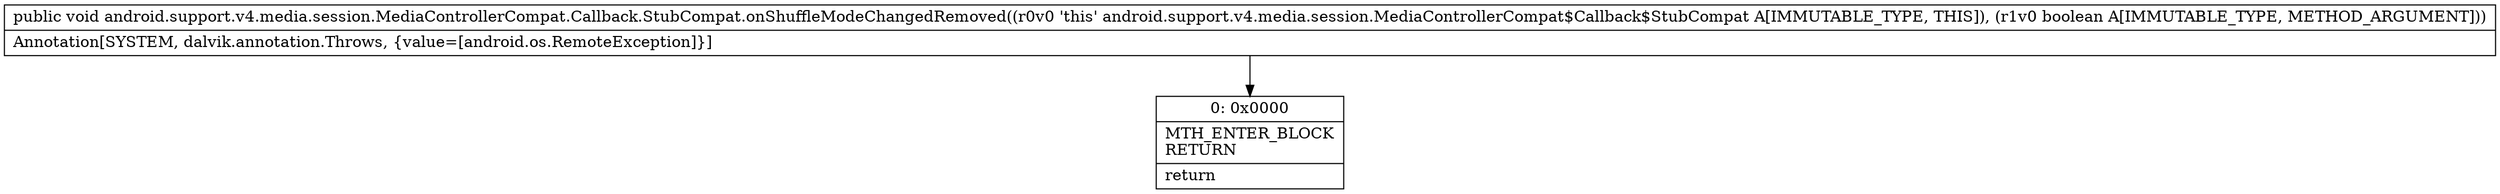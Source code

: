 digraph "CFG forandroid.support.v4.media.session.MediaControllerCompat.Callback.StubCompat.onShuffleModeChangedRemoved(Z)V" {
Node_0 [shape=record,label="{0\:\ 0x0000|MTH_ENTER_BLOCK\lRETURN\l|return\l}"];
MethodNode[shape=record,label="{public void android.support.v4.media.session.MediaControllerCompat.Callback.StubCompat.onShuffleModeChangedRemoved((r0v0 'this' android.support.v4.media.session.MediaControllerCompat$Callback$StubCompat A[IMMUTABLE_TYPE, THIS]), (r1v0 boolean A[IMMUTABLE_TYPE, METHOD_ARGUMENT]))  | Annotation[SYSTEM, dalvik.annotation.Throws, \{value=[android.os.RemoteException]\}]\l}"];
MethodNode -> Node_0;
}

